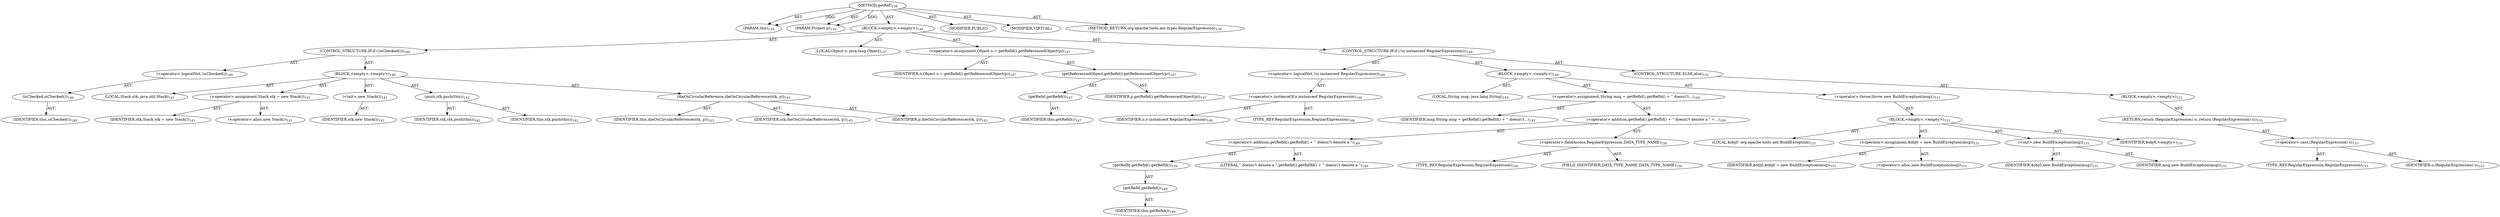 digraph "getRef" {  
"111669149700" [label = <(METHOD,getRef)<SUB>139</SUB>> ]
"115964116995" [label = <(PARAM,this)<SUB>139</SUB>> ]
"115964117000" [label = <(PARAM,Project p)<SUB>139</SUB>> ]
"25769803782" [label = <(BLOCK,&lt;empty&gt;,&lt;empty&gt;)<SUB>139</SUB>> ]
"47244640258" [label = <(CONTROL_STRUCTURE,IF,if (!isChecked()))<SUB>140</SUB>> ]
"30064771087" [label = <(&lt;operator&gt;.logicalNot,!isChecked())<SUB>140</SUB>> ]
"30064771088" [label = <(isChecked,isChecked())<SUB>140</SUB>> ]
"68719476742" [label = <(IDENTIFIER,this,isChecked())<SUB>140</SUB>> ]
"25769803783" [label = <(BLOCK,&lt;empty&gt;,&lt;empty&gt;)<SUB>140</SUB>> ]
"94489280512" [label = <(LOCAL,Stack stk: java.util.Stack)<SUB>141</SUB>> ]
"30064771089" [label = <(&lt;operator&gt;.assignment,Stack stk = new Stack())<SUB>141</SUB>> ]
"68719476754" [label = <(IDENTIFIER,stk,Stack stk = new Stack())<SUB>141</SUB>> ]
"30064771090" [label = <(&lt;operator&gt;.alloc,new Stack())<SUB>141</SUB>> ]
"30064771091" [label = <(&lt;init&gt;,new Stack())<SUB>141</SUB>> ]
"68719476755" [label = <(IDENTIFIER,stk,new Stack())<SUB>141</SUB>> ]
"30064771092" [label = <(push,stk.push(this))<SUB>142</SUB>> ]
"68719476756" [label = <(IDENTIFIER,stk,stk.push(this))<SUB>142</SUB>> ]
"68719476743" [label = <(IDENTIFIER,this,stk.push(this))<SUB>142</SUB>> ]
"30064771093" [label = <(dieOnCircularReference,dieOnCircularReference(stk, p))<SUB>143</SUB>> ]
"68719476744" [label = <(IDENTIFIER,this,dieOnCircularReference(stk, p))<SUB>143</SUB>> ]
"68719476757" [label = <(IDENTIFIER,stk,dieOnCircularReference(stk, p))<SUB>143</SUB>> ]
"68719476758" [label = <(IDENTIFIER,p,dieOnCircularReference(stk, p))<SUB>143</SUB>> ]
"94489280513" [label = <(LOCAL,Object o: java.lang.Object)<SUB>147</SUB>> ]
"30064771094" [label = <(&lt;operator&gt;.assignment,Object o = getRefid().getReferencedObject(p))<SUB>147</SUB>> ]
"68719476759" [label = <(IDENTIFIER,o,Object o = getRefid().getReferencedObject(p))<SUB>147</SUB>> ]
"30064771095" [label = <(getReferencedObject,getRefid().getReferencedObject(p))<SUB>147</SUB>> ]
"30064771096" [label = <(getRefid,getRefid())<SUB>147</SUB>> ]
"68719476745" [label = <(IDENTIFIER,this,getRefid())<SUB>147</SUB>> ]
"68719476760" [label = <(IDENTIFIER,p,getRefid().getReferencedObject(p))<SUB>147</SUB>> ]
"47244640259" [label = <(CONTROL_STRUCTURE,IF,if (!(o instanceof RegularExpression)))<SUB>148</SUB>> ]
"30064771097" [label = <(&lt;operator&gt;.logicalNot,!(o instanceof RegularExpression))<SUB>148</SUB>> ]
"30064771098" [label = <(&lt;operator&gt;.instanceOf,o instanceof RegularExpression)<SUB>148</SUB>> ]
"68719476761" [label = <(IDENTIFIER,o,o instanceof RegularExpression)<SUB>148</SUB>> ]
"180388626433" [label = <(TYPE_REF,RegularExpression,RegularExpression)<SUB>148</SUB>> ]
"25769803784" [label = <(BLOCK,&lt;empty&gt;,&lt;empty&gt;)<SUB>148</SUB>> ]
"94489280514" [label = <(LOCAL,String msg: java.lang.String)<SUB>149</SUB>> ]
"30064771099" [label = <(&lt;operator&gt;.assignment,String msg = getRefid().getRefId() + &quot; doesn\'t...)<SUB>149</SUB>> ]
"68719476762" [label = <(IDENTIFIER,msg,String msg = getRefid().getRefId() + &quot; doesn\'t...)<SUB>149</SUB>> ]
"30064771100" [label = <(&lt;operator&gt;.addition,getRefid().getRefId() + &quot; doesn\'t denote a &quot; +...)<SUB>149</SUB>> ]
"30064771101" [label = <(&lt;operator&gt;.addition,getRefid().getRefId() + &quot; doesn\'t denote a &quot;)<SUB>149</SUB>> ]
"30064771102" [label = <(getRefId,getRefid().getRefId())<SUB>149</SUB>> ]
"30064771103" [label = <(getRefid,getRefid())<SUB>149</SUB>> ]
"68719476746" [label = <(IDENTIFIER,this,getRefid())<SUB>149</SUB>> ]
"90194313216" [label = <(LITERAL,&quot; doesn\'t denote a &quot;,getRefid().getRefId() + &quot; doesn\'t denote a &quot;)<SUB>149</SUB>> ]
"30064771104" [label = <(&lt;operator&gt;.fieldAccess,RegularExpression.DATA_TYPE_NAME)<SUB>150</SUB>> ]
"180388626434" [label = <(TYPE_REF,RegularExpression,RegularExpression)<SUB>150</SUB>> ]
"55834574853" [label = <(FIELD_IDENTIFIER,DATA_TYPE_NAME,DATA_TYPE_NAME)<SUB>150</SUB>> ]
"30064771105" [label = <(&lt;operator&gt;.throw,throw new BuildException(msg);)<SUB>151</SUB>> ]
"25769803785" [label = <(BLOCK,&lt;empty&gt;,&lt;empty&gt;)<SUB>151</SUB>> ]
"94489280515" [label = <(LOCAL,$obj0: org.apache.tools.ant.BuildException)<SUB>151</SUB>> ]
"30064771106" [label = <(&lt;operator&gt;.assignment,$obj0 = new BuildException(msg))<SUB>151</SUB>> ]
"68719476763" [label = <(IDENTIFIER,$obj0,$obj0 = new BuildException(msg))<SUB>151</SUB>> ]
"30064771107" [label = <(&lt;operator&gt;.alloc,new BuildException(msg))<SUB>151</SUB>> ]
"30064771108" [label = <(&lt;init&gt;,new BuildException(msg))<SUB>151</SUB>> ]
"68719476764" [label = <(IDENTIFIER,$obj0,new BuildException(msg))<SUB>151</SUB>> ]
"68719476765" [label = <(IDENTIFIER,msg,new BuildException(msg))<SUB>151</SUB>> ]
"68719476766" [label = <(IDENTIFIER,$obj0,&lt;empty&gt;)<SUB>151</SUB>> ]
"47244640260" [label = <(CONTROL_STRUCTURE,ELSE,else)<SUB>152</SUB>> ]
"25769803786" [label = <(BLOCK,&lt;empty&gt;,&lt;empty&gt;)<SUB>152</SUB>> ]
"146028888068" [label = <(RETURN,return (RegularExpression) o;,return (RegularExpression) o;)<SUB>153</SUB>> ]
"30064771109" [label = <(&lt;operator&gt;.cast,(RegularExpression) o)<SUB>153</SUB>> ]
"180388626435" [label = <(TYPE_REF,RegularExpression,RegularExpression)<SUB>153</SUB>> ]
"68719476767" [label = <(IDENTIFIER,o,(RegularExpression) o)<SUB>153</SUB>> ]
"133143986189" [label = <(MODIFIER,PUBLIC)> ]
"133143986190" [label = <(MODIFIER,VIRTUAL)> ]
"128849018884" [label = <(METHOD_RETURN,org.apache.tools.ant.types.RegularExpression)<SUB>139</SUB>> ]
  "111669149700" -> "115964116995"  [ label = "AST: "] 
  "111669149700" -> "115964117000"  [ label = "AST: "] 
  "111669149700" -> "25769803782"  [ label = "AST: "] 
  "111669149700" -> "133143986189"  [ label = "AST: "] 
  "111669149700" -> "133143986190"  [ label = "AST: "] 
  "111669149700" -> "128849018884"  [ label = "AST: "] 
  "25769803782" -> "47244640258"  [ label = "AST: "] 
  "25769803782" -> "94489280513"  [ label = "AST: "] 
  "25769803782" -> "30064771094"  [ label = "AST: "] 
  "25769803782" -> "47244640259"  [ label = "AST: "] 
  "47244640258" -> "30064771087"  [ label = "AST: "] 
  "47244640258" -> "25769803783"  [ label = "AST: "] 
  "30064771087" -> "30064771088"  [ label = "AST: "] 
  "30064771088" -> "68719476742"  [ label = "AST: "] 
  "25769803783" -> "94489280512"  [ label = "AST: "] 
  "25769803783" -> "30064771089"  [ label = "AST: "] 
  "25769803783" -> "30064771091"  [ label = "AST: "] 
  "25769803783" -> "30064771092"  [ label = "AST: "] 
  "25769803783" -> "30064771093"  [ label = "AST: "] 
  "30064771089" -> "68719476754"  [ label = "AST: "] 
  "30064771089" -> "30064771090"  [ label = "AST: "] 
  "30064771091" -> "68719476755"  [ label = "AST: "] 
  "30064771092" -> "68719476756"  [ label = "AST: "] 
  "30064771092" -> "68719476743"  [ label = "AST: "] 
  "30064771093" -> "68719476744"  [ label = "AST: "] 
  "30064771093" -> "68719476757"  [ label = "AST: "] 
  "30064771093" -> "68719476758"  [ label = "AST: "] 
  "30064771094" -> "68719476759"  [ label = "AST: "] 
  "30064771094" -> "30064771095"  [ label = "AST: "] 
  "30064771095" -> "30064771096"  [ label = "AST: "] 
  "30064771095" -> "68719476760"  [ label = "AST: "] 
  "30064771096" -> "68719476745"  [ label = "AST: "] 
  "47244640259" -> "30064771097"  [ label = "AST: "] 
  "47244640259" -> "25769803784"  [ label = "AST: "] 
  "47244640259" -> "47244640260"  [ label = "AST: "] 
  "30064771097" -> "30064771098"  [ label = "AST: "] 
  "30064771098" -> "68719476761"  [ label = "AST: "] 
  "30064771098" -> "180388626433"  [ label = "AST: "] 
  "25769803784" -> "94489280514"  [ label = "AST: "] 
  "25769803784" -> "30064771099"  [ label = "AST: "] 
  "25769803784" -> "30064771105"  [ label = "AST: "] 
  "30064771099" -> "68719476762"  [ label = "AST: "] 
  "30064771099" -> "30064771100"  [ label = "AST: "] 
  "30064771100" -> "30064771101"  [ label = "AST: "] 
  "30064771100" -> "30064771104"  [ label = "AST: "] 
  "30064771101" -> "30064771102"  [ label = "AST: "] 
  "30064771101" -> "90194313216"  [ label = "AST: "] 
  "30064771102" -> "30064771103"  [ label = "AST: "] 
  "30064771103" -> "68719476746"  [ label = "AST: "] 
  "30064771104" -> "180388626434"  [ label = "AST: "] 
  "30064771104" -> "55834574853"  [ label = "AST: "] 
  "30064771105" -> "25769803785"  [ label = "AST: "] 
  "25769803785" -> "94489280515"  [ label = "AST: "] 
  "25769803785" -> "30064771106"  [ label = "AST: "] 
  "25769803785" -> "30064771108"  [ label = "AST: "] 
  "25769803785" -> "68719476766"  [ label = "AST: "] 
  "30064771106" -> "68719476763"  [ label = "AST: "] 
  "30064771106" -> "30064771107"  [ label = "AST: "] 
  "30064771108" -> "68719476764"  [ label = "AST: "] 
  "30064771108" -> "68719476765"  [ label = "AST: "] 
  "47244640260" -> "25769803786"  [ label = "AST: "] 
  "25769803786" -> "146028888068"  [ label = "AST: "] 
  "146028888068" -> "30064771109"  [ label = "AST: "] 
  "30064771109" -> "180388626435"  [ label = "AST: "] 
  "30064771109" -> "68719476767"  [ label = "AST: "] 
  "111669149700" -> "115964116995"  [ label = "DDG: "] 
  "111669149700" -> "115964117000"  [ label = "DDG: "] 
}
